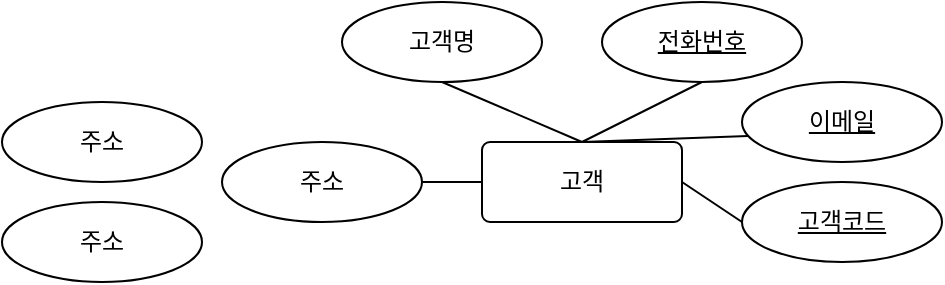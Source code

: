 <mxfile version="22.1.21" type="github">
  <diagram name="페이지-1" id="OqPZp-BGENyyA1lYjmIj">
    <mxGraphModel dx="794" dy="414" grid="1" gridSize="10" guides="1" tooltips="1" connect="1" arrows="1" fold="1" page="1" pageScale="1" pageWidth="827" pageHeight="1169" math="0" shadow="0">
      <root>
        <mxCell id="0" />
        <mxCell id="1" parent="0" />
        <mxCell id="s0FkoR5mV3d7hbCFUnP8-2" value="고객" style="rounded=1;arcSize=10;whiteSpace=wrap;html=1;align=center;" parent="1" vertex="1">
          <mxGeometry x="350" y="180" width="100" height="40" as="geometry" />
        </mxCell>
        <mxCell id="s0FkoR5mV3d7hbCFUnP8-3" value="고객명" style="ellipse;whiteSpace=wrap;html=1;align=center;" parent="1" vertex="1">
          <mxGeometry x="280" y="110" width="100" height="40" as="geometry" />
        </mxCell>
        <mxCell id="cMAhk-5sc9wEbmKok3kV-2" value="" style="endArrow=none;html=1;rounded=0;exitX=0.5;exitY=1;exitDx=0;exitDy=0;entryX=0.5;entryY=0;entryDx=0;entryDy=0;" parent="1" source="s0FkoR5mV3d7hbCFUnP8-3" target="s0FkoR5mV3d7hbCFUnP8-2" edge="1">
          <mxGeometry relative="1" as="geometry">
            <mxPoint x="330" y="220" as="sourcePoint" />
            <mxPoint x="490" y="220" as="targetPoint" />
          </mxGeometry>
        </mxCell>
        <mxCell id="cMAhk-5sc9wEbmKok3kV-3" value="전화번호" style="ellipse;whiteSpace=wrap;html=1;align=center;fontStyle=4;" parent="1" vertex="1">
          <mxGeometry x="410" y="110" width="100" height="40" as="geometry" />
        </mxCell>
        <mxCell id="-GAIicvVVvg2NnkbTtLB-1" value="" style="endArrow=none;html=1;rounded=0;exitX=0.5;exitY=1;exitDx=0;exitDy=0;" parent="1" source="cMAhk-5sc9wEbmKok3kV-3" edge="1">
          <mxGeometry relative="1" as="geometry">
            <mxPoint x="340" y="160" as="sourcePoint" />
            <mxPoint x="400" y="180" as="targetPoint" />
          </mxGeometry>
        </mxCell>
        <mxCell id="-GAIicvVVvg2NnkbTtLB-2" value="이메일" style="ellipse;whiteSpace=wrap;html=1;align=center;fontStyle=4;" parent="1" vertex="1">
          <mxGeometry x="480" y="150" width="100" height="40" as="geometry" />
        </mxCell>
        <mxCell id="-GAIicvVVvg2NnkbTtLB-3" value="" style="endArrow=none;html=1;rounded=0;exitX=0.03;exitY=0.675;exitDx=0;exitDy=0;exitPerimeter=0;entryX=0.5;entryY=0;entryDx=0;entryDy=0;" parent="1" source="-GAIicvVVvg2NnkbTtLB-2" target="s0FkoR5mV3d7hbCFUnP8-2" edge="1">
          <mxGeometry relative="1" as="geometry">
            <mxPoint x="470" y="160" as="sourcePoint" />
            <mxPoint x="410" y="190" as="targetPoint" />
          </mxGeometry>
        </mxCell>
        <mxCell id="-GAIicvVVvg2NnkbTtLB-5" value="고객코드" style="ellipse;whiteSpace=wrap;html=1;align=center;fontStyle=4;" parent="1" vertex="1">
          <mxGeometry x="480" y="200" width="100" height="40" as="geometry" />
        </mxCell>
        <mxCell id="DV6WTr6GpI411szRTcxP-1" value="" style="endArrow=none;html=1;rounded=0;exitX=0;exitY=0.5;exitDx=0;exitDy=0;entryX=1;entryY=0.5;entryDx=0;entryDy=0;" edge="1" parent="1" source="-GAIicvVVvg2NnkbTtLB-5" target="s0FkoR5mV3d7hbCFUnP8-2">
          <mxGeometry relative="1" as="geometry">
            <mxPoint x="493" y="187" as="sourcePoint" />
            <mxPoint x="410" y="190" as="targetPoint" />
          </mxGeometry>
        </mxCell>
        <mxCell id="DV6WTr6GpI411szRTcxP-2" value="주소" style="ellipse;whiteSpace=wrap;html=1;align=center;" vertex="1" parent="1">
          <mxGeometry x="220" y="180" width="100" height="40" as="geometry" />
        </mxCell>
        <mxCell id="DV6WTr6GpI411szRTcxP-3" value="" style="endArrow=none;html=1;rounded=0;exitX=1;exitY=0.5;exitDx=0;exitDy=0;entryX=0;entryY=0.5;entryDx=0;entryDy=0;" edge="1" parent="1" source="DV6WTr6GpI411szRTcxP-2" target="s0FkoR5mV3d7hbCFUnP8-2">
          <mxGeometry relative="1" as="geometry">
            <mxPoint x="340" y="160" as="sourcePoint" />
            <mxPoint x="410" y="190" as="targetPoint" />
            <Array as="points" />
          </mxGeometry>
        </mxCell>
        <mxCell id="DV6WTr6GpI411szRTcxP-4" value="주소" style="ellipse;whiteSpace=wrap;html=1;align=center;" vertex="1" parent="1">
          <mxGeometry x="110" y="160" width="100" height="40" as="geometry" />
        </mxCell>
        <mxCell id="DV6WTr6GpI411szRTcxP-5" value="주소" style="ellipse;whiteSpace=wrap;html=1;align=center;" vertex="1" parent="1">
          <mxGeometry x="110" y="210" width="100" height="40" as="geometry" />
        </mxCell>
      </root>
    </mxGraphModel>
  </diagram>
</mxfile>
